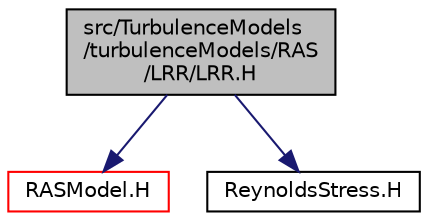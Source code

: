 digraph "src/TurbulenceModels/turbulenceModels/RAS/LRR/LRR.H"
{
  bgcolor="transparent";
  edge [fontname="Helvetica",fontsize="10",labelfontname="Helvetica",labelfontsize="10"];
  node [fontname="Helvetica",fontsize="10",shape=record];
  Node1 [label="src/TurbulenceModels\l/turbulenceModels/RAS\l/LRR/LRR.H",height=0.2,width=0.4,color="black", fillcolor="grey75", style="filled", fontcolor="black"];
  Node1 -> Node2 [color="midnightblue",fontsize="10",style="solid",fontname="Helvetica"];
  Node2 [label="RASModel.H",height=0.2,width=0.4,color="red",URL="$a10885.html"];
  Node1 -> Node3 [color="midnightblue",fontsize="10",style="solid",fontname="Helvetica"];
  Node3 [label="ReynoldsStress.H",height=0.2,width=0.4,color="black",URL="$a10900.html"];
}
